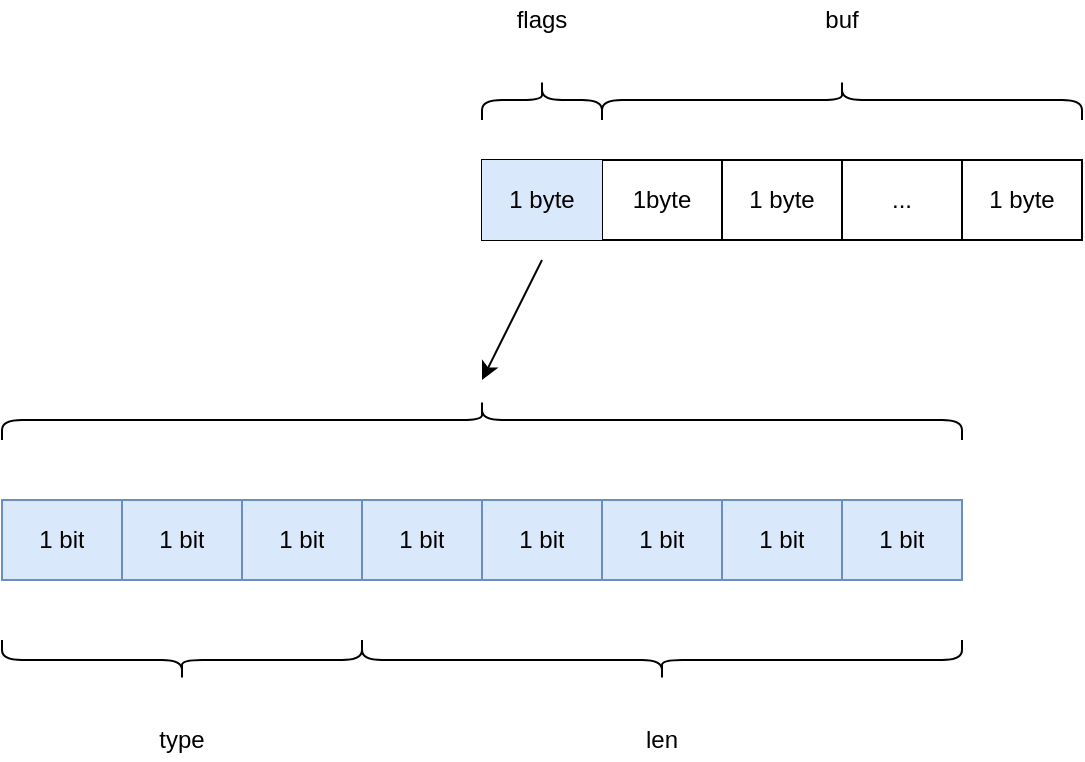 <mxfile version="14.1.6" type="github">
  <diagram id="tGQ891RM1SKiAr8NYhdG" name="Page-1">
    <mxGraphModel dx="946" dy="536" grid="1" gridSize="10" guides="1" tooltips="1" connect="1" arrows="1" fold="1" page="1" pageScale="1" pageWidth="827" pageHeight="1169" math="0" shadow="0">
      <root>
        <mxCell id="0" />
        <mxCell id="1" parent="0" />
        <mxCell id="K5WSAxAur6ukdiPaD1tf-1" value="" style="shape=table;html=1;whiteSpace=wrap;startSize=0;container=1;collapsible=0;childLayout=tableLayout;" vertex="1" parent="1">
          <mxGeometry x="330" y="90" width="300" height="40" as="geometry" />
        </mxCell>
        <mxCell id="K5WSAxAur6ukdiPaD1tf-2" value="" style="shape=partialRectangle;html=1;whiteSpace=wrap;collapsible=0;dropTarget=0;pointerEvents=0;fillColor=none;top=0;left=0;bottom=0;right=0;points=[[0,0.5],[1,0.5]];portConstraint=eastwest;" vertex="1" parent="K5WSAxAur6ukdiPaD1tf-1">
          <mxGeometry width="300" height="40" as="geometry" />
        </mxCell>
        <mxCell id="K5WSAxAur6ukdiPaD1tf-3" value="1 byte" style="shape=partialRectangle;html=1;whiteSpace=wrap;connectable=0;fillColor=#dae8fc;top=0;left=0;bottom=0;right=0;overflow=hidden;strokeColor=#6c8ebf;" vertex="1" parent="K5WSAxAur6ukdiPaD1tf-2">
          <mxGeometry width="60" height="40" as="geometry" />
        </mxCell>
        <mxCell id="K5WSAxAur6ukdiPaD1tf-4" value="1byte" style="shape=partialRectangle;html=1;whiteSpace=wrap;connectable=0;fillColor=none;top=0;left=0;bottom=0;right=0;overflow=hidden;" vertex="1" parent="K5WSAxAur6ukdiPaD1tf-2">
          <mxGeometry x="60" width="60" height="40" as="geometry" />
        </mxCell>
        <mxCell id="K5WSAxAur6ukdiPaD1tf-14" value="1 byte" style="shape=partialRectangle;html=1;whiteSpace=wrap;connectable=0;fillColor=none;top=0;left=0;bottom=0;right=0;overflow=hidden;" vertex="1" parent="K5WSAxAur6ukdiPaD1tf-2">
          <mxGeometry x="120" width="60" height="40" as="geometry" />
        </mxCell>
        <mxCell id="K5WSAxAur6ukdiPaD1tf-17" value="..." style="shape=partialRectangle;html=1;whiteSpace=wrap;connectable=0;fillColor=none;top=0;left=0;bottom=0;right=0;overflow=hidden;" vertex="1" parent="K5WSAxAur6ukdiPaD1tf-2">
          <mxGeometry x="180" width="60" height="40" as="geometry" />
        </mxCell>
        <mxCell id="K5WSAxAur6ukdiPaD1tf-20" value="1 byte" style="shape=partialRectangle;html=1;whiteSpace=wrap;connectable=0;fillColor=none;top=0;left=0;bottom=0;right=0;overflow=hidden;" vertex="1" parent="K5WSAxAur6ukdiPaD1tf-2">
          <mxGeometry x="240" width="60" height="40" as="geometry" />
        </mxCell>
        <mxCell id="K5WSAxAur6ukdiPaD1tf-23" value="" style="shape=table;html=1;whiteSpace=wrap;startSize=0;container=1;collapsible=0;childLayout=tableLayout;fillColor=#dae8fc;strokeColor=#6c8ebf;" vertex="1" parent="1">
          <mxGeometry x="90" y="260" width="480" height="40" as="geometry" />
        </mxCell>
        <mxCell id="K5WSAxAur6ukdiPaD1tf-24" value="" style="shape=partialRectangle;html=1;whiteSpace=wrap;collapsible=0;dropTarget=0;pointerEvents=0;fillColor=none;top=0;left=0;bottom=0;right=0;points=[[0,0.5],[1,0.5]];portConstraint=eastwest;" vertex="1" parent="K5WSAxAur6ukdiPaD1tf-23">
          <mxGeometry width="480" height="40" as="geometry" />
        </mxCell>
        <mxCell id="K5WSAxAur6ukdiPaD1tf-25" value="1 bit" style="shape=partialRectangle;html=1;whiteSpace=wrap;connectable=0;fillColor=none;top=0;left=0;bottom=0;right=0;overflow=hidden;" vertex="1" parent="K5WSAxAur6ukdiPaD1tf-24">
          <mxGeometry width="60" height="40" as="geometry" />
        </mxCell>
        <mxCell id="K5WSAxAur6ukdiPaD1tf-26" value="&lt;span&gt;1 bit&lt;/span&gt;" style="shape=partialRectangle;html=1;whiteSpace=wrap;connectable=0;fillColor=none;top=0;left=0;bottom=0;right=0;overflow=hidden;" vertex="1" parent="K5WSAxAur6ukdiPaD1tf-24">
          <mxGeometry x="60" width="60" height="40" as="geometry" />
        </mxCell>
        <mxCell id="K5WSAxAur6ukdiPaD1tf-27" value="&lt;span&gt;1 bit&lt;/span&gt;" style="shape=partialRectangle;html=1;whiteSpace=wrap;connectable=0;fillColor=none;top=0;left=0;bottom=0;right=0;overflow=hidden;" vertex="1" parent="K5WSAxAur6ukdiPaD1tf-24">
          <mxGeometry x="120" width="60" height="40" as="geometry" />
        </mxCell>
        <mxCell id="K5WSAxAur6ukdiPaD1tf-28" value="&lt;span&gt;1 bit&lt;/span&gt;" style="shape=partialRectangle;html=1;whiteSpace=wrap;connectable=0;fillColor=none;top=0;left=0;bottom=0;right=0;overflow=hidden;" vertex="1" parent="K5WSAxAur6ukdiPaD1tf-24">
          <mxGeometry x="180" width="60" height="40" as="geometry" />
        </mxCell>
        <mxCell id="K5WSAxAur6ukdiPaD1tf-30" value="&lt;span&gt;1 bit&lt;/span&gt;" style="shape=partialRectangle;html=1;whiteSpace=wrap;connectable=0;fillColor=none;top=0;left=0;bottom=0;right=0;overflow=hidden;" vertex="1" parent="K5WSAxAur6ukdiPaD1tf-24">
          <mxGeometry x="240" width="60" height="40" as="geometry" />
        </mxCell>
        <mxCell id="K5WSAxAur6ukdiPaD1tf-31" value="&lt;span&gt;1 bit&lt;/span&gt;" style="shape=partialRectangle;html=1;whiteSpace=wrap;connectable=0;fillColor=none;top=0;left=0;bottom=0;right=0;overflow=hidden;" vertex="1" parent="K5WSAxAur6ukdiPaD1tf-24">
          <mxGeometry x="300" width="60" height="40" as="geometry" />
        </mxCell>
        <mxCell id="K5WSAxAur6ukdiPaD1tf-32" value="&lt;span&gt;1 bit&lt;/span&gt;" style="shape=partialRectangle;html=1;whiteSpace=wrap;connectable=0;fillColor=none;top=0;left=0;bottom=0;right=0;overflow=hidden;" vertex="1" parent="K5WSAxAur6ukdiPaD1tf-24">
          <mxGeometry x="360" width="60" height="40" as="geometry" />
        </mxCell>
        <mxCell id="K5WSAxAur6ukdiPaD1tf-29" value="&lt;span&gt;1 bit&lt;/span&gt;" style="shape=partialRectangle;html=1;whiteSpace=wrap;connectable=0;fillColor=none;top=0;left=0;bottom=0;right=0;overflow=hidden;" vertex="1" parent="K5WSAxAur6ukdiPaD1tf-24">
          <mxGeometry x="420" width="60" height="40" as="geometry" />
        </mxCell>
        <mxCell id="K5WSAxAur6ukdiPaD1tf-33" value="" style="shape=curlyBracket;whiteSpace=wrap;html=1;rounded=1;rotation=90;" vertex="1" parent="1">
          <mxGeometry x="350" y="30" width="20" height="60" as="geometry" />
        </mxCell>
        <mxCell id="K5WSAxAur6ukdiPaD1tf-35" value="" style="shape=curlyBracket;whiteSpace=wrap;html=1;rounded=1;rotation=90;" vertex="1" parent="1">
          <mxGeometry x="500" y="-60" width="20" height="240" as="geometry" />
        </mxCell>
        <mxCell id="K5WSAxAur6ukdiPaD1tf-37" value="" style="shape=curlyBracket;whiteSpace=wrap;html=1;rounded=1;rotation=-90;size=0.5;sketch=0;" vertex="1" parent="1">
          <mxGeometry x="170" y="250" width="20" height="180" as="geometry" />
        </mxCell>
        <mxCell id="K5WSAxAur6ukdiPaD1tf-38" value="" style="shape=curlyBracket;whiteSpace=wrap;html=1;rounded=1;rotation=-90;size=0.5;sketch=0;" vertex="1" parent="1">
          <mxGeometry x="410" y="190" width="20" height="300" as="geometry" />
        </mxCell>
        <mxCell id="K5WSAxAur6ukdiPaD1tf-39" value="type" style="text;html=1;strokeColor=none;fillColor=none;align=center;verticalAlign=middle;whiteSpace=wrap;rounded=0;sketch=0;" vertex="1" parent="1">
          <mxGeometry x="160" y="370" width="40" height="20" as="geometry" />
        </mxCell>
        <mxCell id="K5WSAxAur6ukdiPaD1tf-40" value="len" style="text;html=1;strokeColor=none;fillColor=none;align=center;verticalAlign=middle;whiteSpace=wrap;rounded=0;sketch=0;" vertex="1" parent="1">
          <mxGeometry x="400" y="370" width="40" height="20" as="geometry" />
        </mxCell>
        <mxCell id="K5WSAxAur6ukdiPaD1tf-45" value="flags" style="text;html=1;strokeColor=none;fillColor=none;align=center;verticalAlign=middle;whiteSpace=wrap;rounded=0;sketch=0;" vertex="1" parent="1">
          <mxGeometry x="340" y="10" width="40" height="20" as="geometry" />
        </mxCell>
        <mxCell id="K5WSAxAur6ukdiPaD1tf-46" value="buf" style="text;html=1;strokeColor=none;fillColor=none;align=center;verticalAlign=middle;whiteSpace=wrap;rounded=0;sketch=0;" vertex="1" parent="1">
          <mxGeometry x="490" y="10" width="40" height="20" as="geometry" />
        </mxCell>
        <mxCell id="K5WSAxAur6ukdiPaD1tf-48" value="" style="shape=curlyBracket;whiteSpace=wrap;html=1;rounded=1;rotation=90;size=0.5;sketch=0;" vertex="1" parent="1">
          <mxGeometry x="320" y="-20" width="20" height="480" as="geometry" />
        </mxCell>
        <mxCell id="K5WSAxAur6ukdiPaD1tf-49" value="" style="endArrow=classic;html=1;" edge="1" parent="1">
          <mxGeometry width="50" height="50" relative="1" as="geometry">
            <mxPoint x="360" y="140" as="sourcePoint" />
            <mxPoint x="330" y="200" as="targetPoint" />
          </mxGeometry>
        </mxCell>
      </root>
    </mxGraphModel>
  </diagram>
</mxfile>
